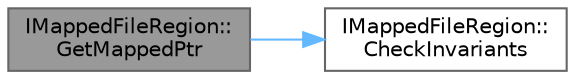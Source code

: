 digraph "IMappedFileRegion::GetMappedPtr"
{
 // INTERACTIVE_SVG=YES
 // LATEX_PDF_SIZE
  bgcolor="transparent";
  edge [fontname=Helvetica,fontsize=10,labelfontname=Helvetica,labelfontsize=10];
  node [fontname=Helvetica,fontsize=10,shape=box,height=0.2,width=0.4];
  rankdir="LR";
  Node1 [id="Node000001",label="IMappedFileRegion::\lGetMappedPtr",height=0.2,width=0.4,color="gray40", fillcolor="grey60", style="filled", fontcolor="black",tooltip="Return the pointer to the mapped region."];
  Node1 -> Node2 [id="edge1_Node000001_Node000002",color="steelblue1",style="solid",tooltip=" "];
  Node2 [id="Node000002",label="IMappedFileRegion::\lCheckInvariants",height=0.2,width=0.4,color="grey40", fillcolor="white", style="filled",URL="$d4/daa/classIMappedFileRegion.html#a1aeef35fdc5af92b2d20fad771bf1f24",tooltip=" "];
}
